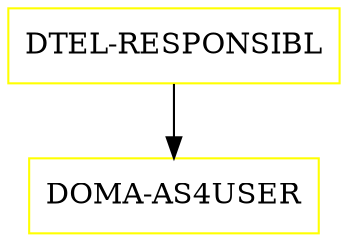 digraph G {
  "DTEL-RESPONSIBL" [shape=box,color=yellow];
  "DOMA-AS4USER" [shape=box,color=yellow,URL="./DOMA_AS4USER.html"];
  "DTEL-RESPONSIBL" -> "DOMA-AS4USER";
}
